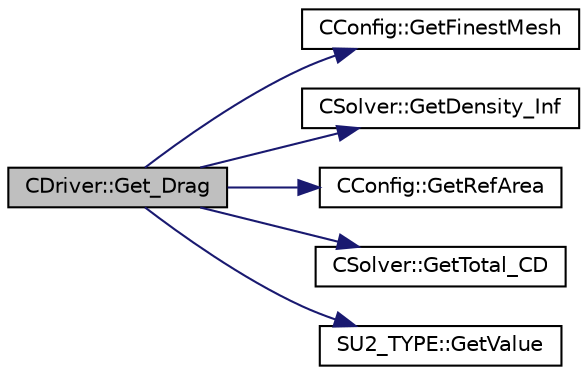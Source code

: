 digraph "CDriver::Get_Drag"
{
  edge [fontname="Helvetica",fontsize="10",labelfontname="Helvetica",labelfontsize="10"];
  node [fontname="Helvetica",fontsize="10",shape=record];
  rankdir="LR";
  Node1362 [label="CDriver::Get_Drag",height=0.2,width=0.4,color="black", fillcolor="grey75", style="filled", fontcolor="black"];
  Node1362 -> Node1363 [color="midnightblue",fontsize="10",style="solid",fontname="Helvetica"];
  Node1363 [label="CConfig::GetFinestMesh",height=0.2,width=0.4,color="black", fillcolor="white", style="filled",URL="$class_c_config.html#af34d9f3a4cd6ac06a8f2862efad97a27",tooltip="Get the index of the finest grid. "];
  Node1362 -> Node1364 [color="midnightblue",fontsize="10",style="solid",fontname="Helvetica"];
  Node1364 [label="CSolver::GetDensity_Inf",height=0.2,width=0.4,color="black", fillcolor="white", style="filled",URL="$class_c_solver.html#a8db8db096fdfb8bd067a2b1adeb8d5b6",tooltip="A virtual member. "];
  Node1362 -> Node1365 [color="midnightblue",fontsize="10",style="solid",fontname="Helvetica"];
  Node1365 [label="CConfig::GetRefArea",height=0.2,width=0.4,color="black", fillcolor="white", style="filled",URL="$class_c_config.html#ad1d22f6d4f0225e3281d826a4c866779",tooltip="Get the reference area for non dimensional coefficient computation. If the value from the is 0 then..."];
  Node1362 -> Node1366 [color="midnightblue",fontsize="10",style="solid",fontname="Helvetica"];
  Node1366 [label="CSolver::GetTotal_CD",height=0.2,width=0.4,color="black", fillcolor="white", style="filled",URL="$class_c_solver.html#a2de51adfd0ff0405b84131c77015ffd1",tooltip="A virtual member. "];
  Node1362 -> Node1367 [color="midnightblue",fontsize="10",style="solid",fontname="Helvetica"];
  Node1367 [label="SU2_TYPE::GetValue",height=0.2,width=0.4,color="black", fillcolor="white", style="filled",URL="$namespace_s_u2___t_y_p_e.html#a0ed43473f5a450ce028d088427bf10cb",tooltip="Get the (primitive) value of the datatype (needs to be implemented for each new type). "];
}
